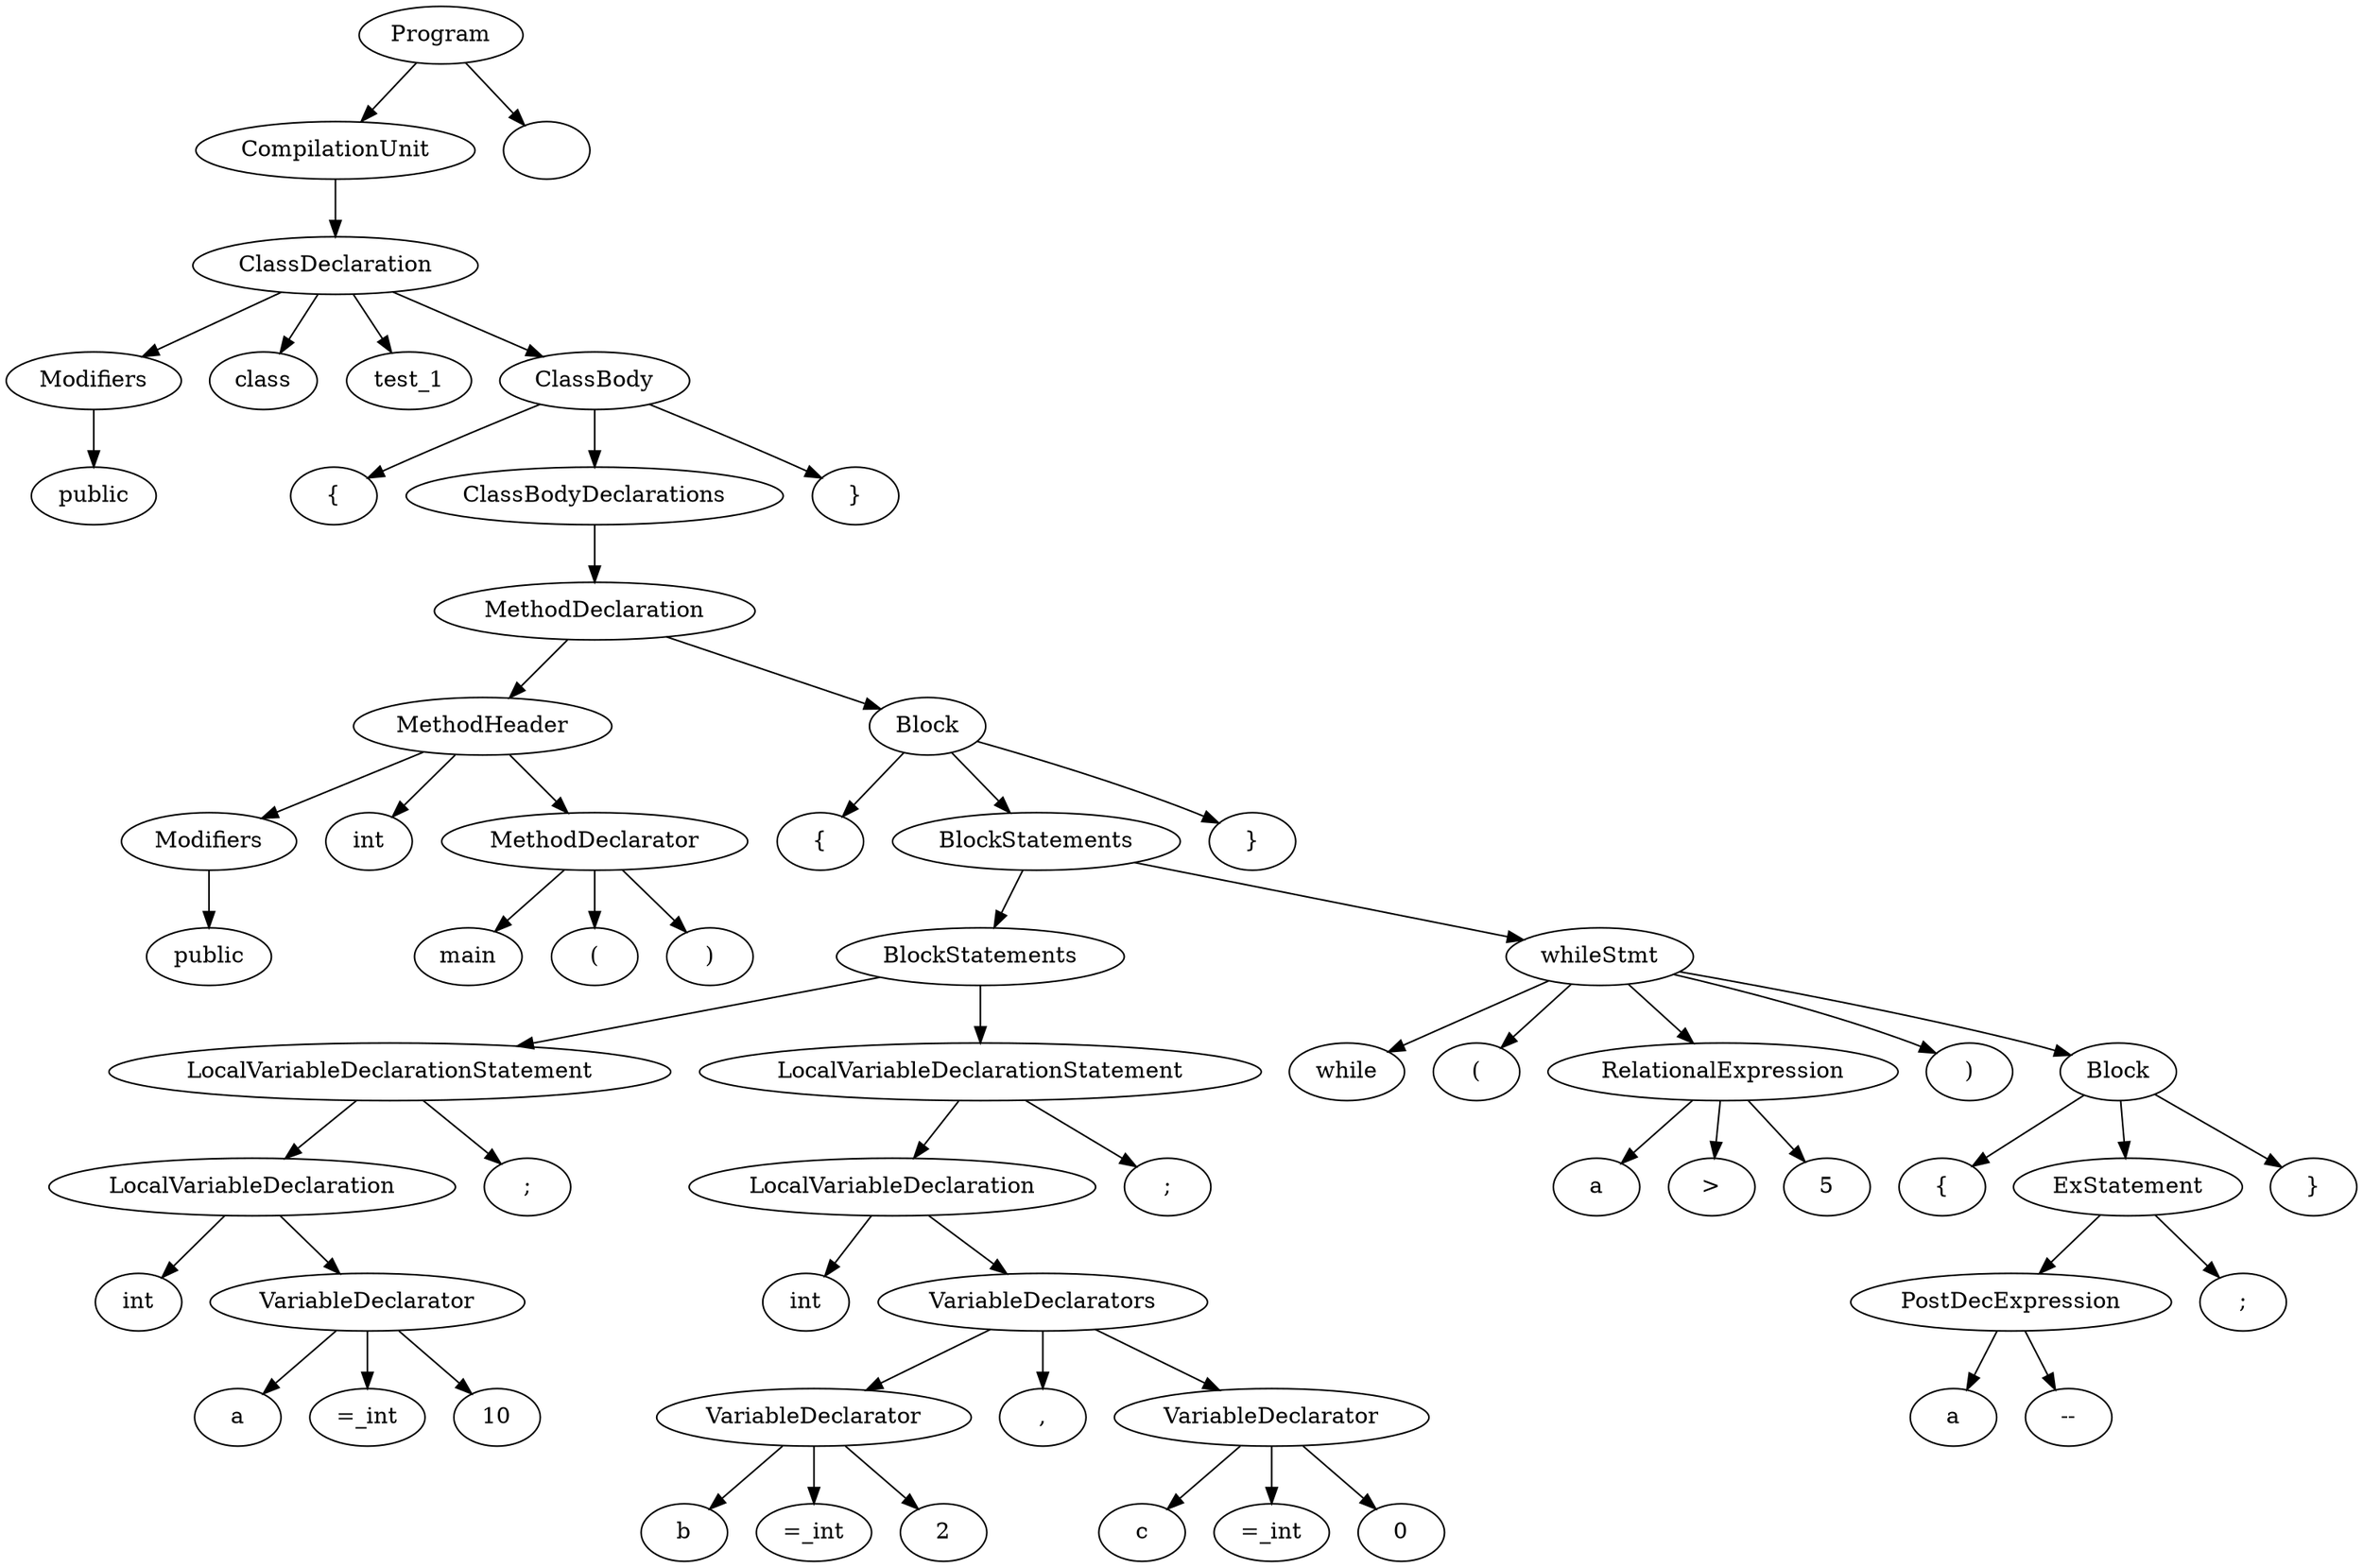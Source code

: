 digraph G {
n1 [label="public"]
n2 [label="Modifiers"]
n2->n1;
n3 [label="class"]
n4 [label="test_1"]
n5 [label="{"]
n6 [label="public"]
n7 [label="Modifiers"]
n7->n6;
n8 [label="int"]
n9 [label="main"]
n10 [label="("]
n11 [label=")"]
n12 [label="MethodDeclarator"]
n12->n11;
n12->n10;
n12->n9;
n13 [label="MethodHeader"]
n13->n12;
n13->n8;
n13->n7;
n14 [label="{"]
n15 [label="int"]
n16 [label="a"]
n17 [label="=_int"]
n18 [label="10"]
n19 [label="VariableDeclarator"]
n19->n18;
n19->n17;
n19->n16;
n20 [label="LocalVariableDeclaration"]
n20->n19;
n20->n15;
n21 [label=";"]
n22 [label="LocalVariableDeclarationStatement"]
n22->n21;
n22->n20;
n23 [label="int"]
n24 [label="b"]
n25 [label="=_int"]
n26 [label="2"]
n27 [label="VariableDeclarator"]
n27->n26;
n27->n25;
n27->n24;
n28 [label=","]
n29 [label="c"]
n30 [label="=_int"]
n31 [label="0"]
n32 [label="VariableDeclarator"]
n32->n31;
n32->n30;
n32->n29;
n33 [label="VariableDeclarators"]
n33->n32;
n33->n28;
n33->n27;
n34 [label="LocalVariableDeclaration"]
n34->n33;
n34->n23;
n35 [label=";"]
n36 [label="LocalVariableDeclarationStatement"]
n36->n35;
n36->n34;
n37 [label="BlockStatements"]
n37->n36;
n37->n22;
n38 [label="while"]
n39 [label="("]
n40 [label="a"]
n41 [label=">"]
n42 [label="5"]
n43 [label="RelationalExpression"]
n43->n42;
n43->n41;
n43->n40;
n44 [label=")"]
n45 [label="{"]
n46 [label="a"]
n47 [label="--"]
n48 [label="PostDecExpression"]
n48->n47;
n48->n46;
n49 [label=";"]
n50 [label="ExStatement"]
n50->n49;
n50->n48;
n51 [label="}"]
n52 [label="Block"]
n52->n51;
n52->n50;
n52->n45;
n53 [label="whileStmt"]
n53->n52;
n53->n44;
n53->n43;
n53->n39;
n53->n38;
n54 [label="BlockStatements"]
n54->n53;
n54->n37;
n55 [label="}"]
n56 [label="Block"]
n56->n55;
n56->n54;
n56->n14;
n57 [label="MethodDeclaration"]
n57->n56;
n57->n13;
n58 [label="ClassBodyDeclarations"]
n58->n57;
n59 [label="}"]
n60 [label="ClassBody"]
n60->n59;
n60->n58;
n60->n5;
n61 [label="ClassDeclaration"]
n61->n60;
n61->n4;
n61->n3;
n61->n2;
n62 [label="CompilationUnit"]
n62->n61;
n63 [label="Program"]
n63->n64;
n63->n62;
n64 [label=""]
}
